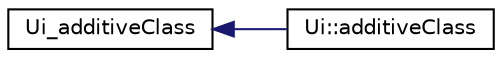 digraph "Graphical Class Hierarchy"
{
  edge [fontname="Helvetica",fontsize="10",labelfontname="Helvetica",labelfontsize="10"];
  node [fontname="Helvetica",fontsize="10",shape=record];
  rankdir="LR";
  Node1 [label="Ui_additiveClass",height=0.2,width=0.4,color="black", fillcolor="white", style="filled",URL="$class_ui__additive_class.html"];
  Node1 -> Node2 [dir="back",color="midnightblue",fontsize="10",style="solid",fontname="Helvetica"];
  Node2 [label="Ui::additiveClass",height=0.2,width=0.4,color="black", fillcolor="white", style="filled",URL="$class_ui_1_1additive_class.html"];
}
